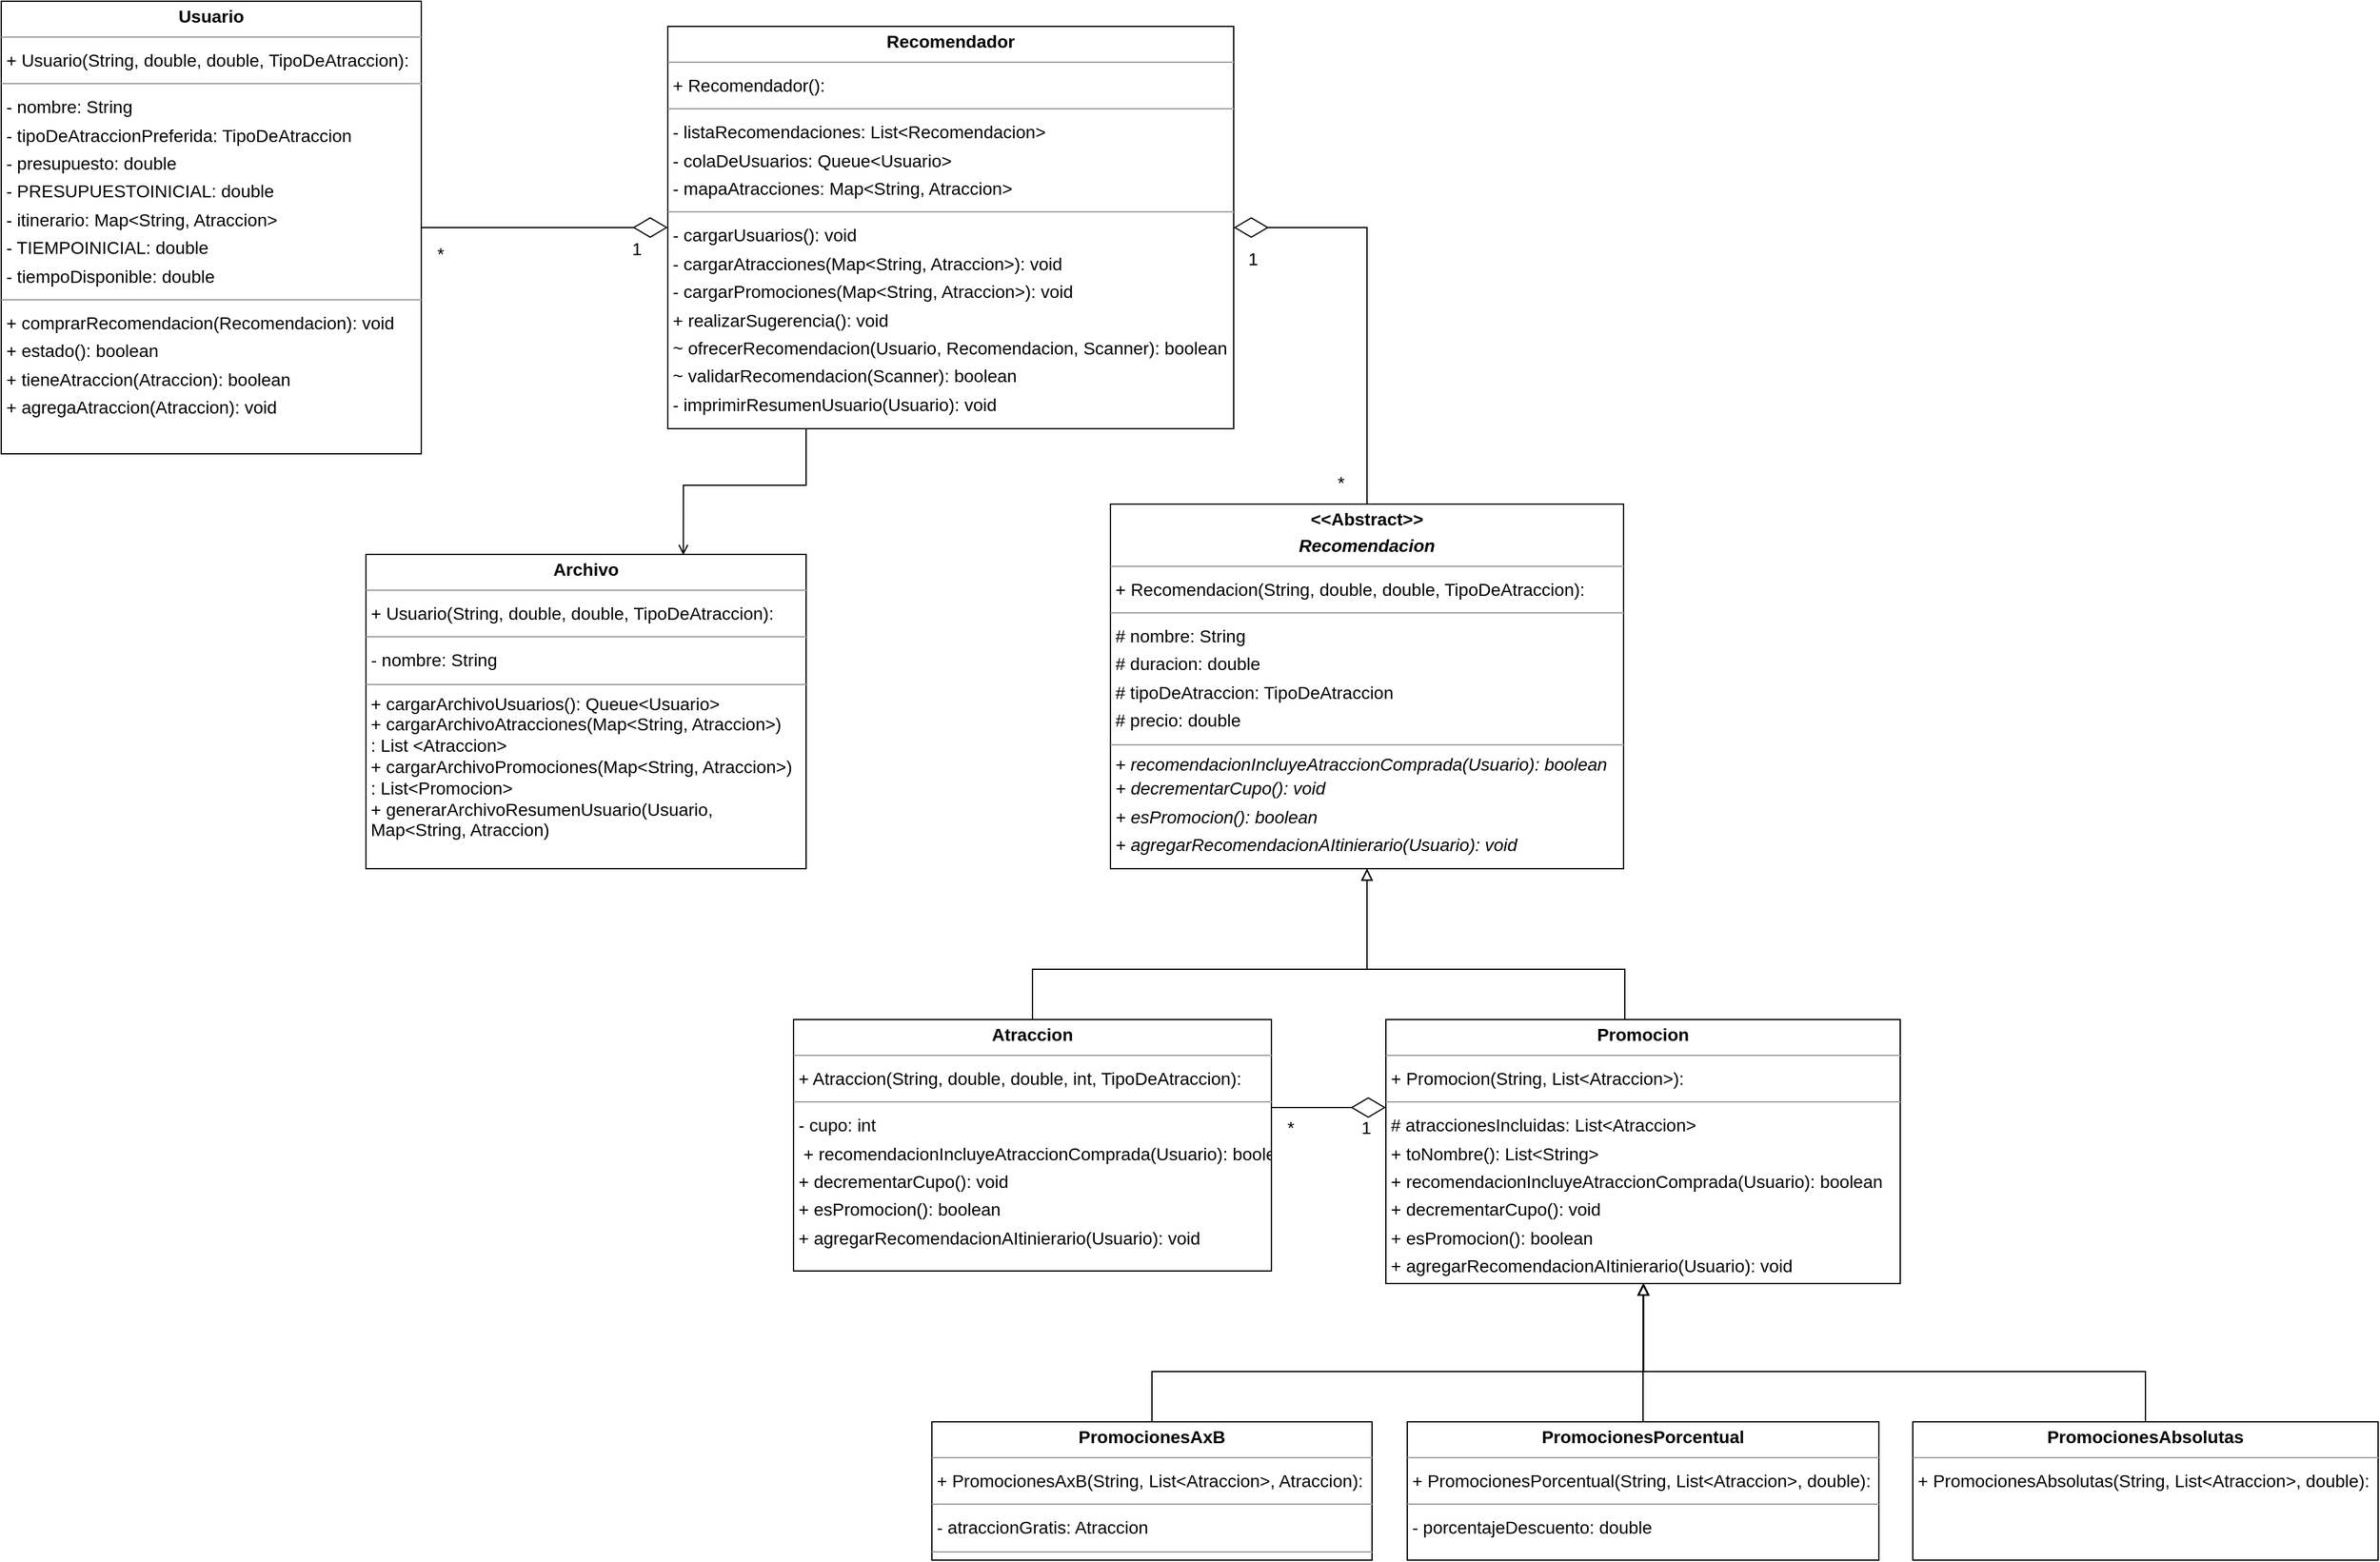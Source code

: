 <mxfile version="21.5.2" type="device">
  <diagram id="uTNh9R30vFDkxg3qyr1_" name="Página-1">
    <mxGraphModel dx="2000" dy="2080" grid="1" gridSize="10" guides="1" tooltips="1" connect="1" arrows="1" fold="1" page="0" pageScale="1" pageWidth="827" pageHeight="1169" background="none" math="0" shadow="0">
      <root>
        <mxCell id="0" />
        <mxCell id="1" parent="0" />
        <mxCell id="-eizAURnrcEfRXgATK65-2" style="edgeStyle=orthogonalEdgeStyle;rounded=0;orthogonalLoop=1;jettySize=auto;html=1;entryX=0.5;entryY=1;entryDx=0;entryDy=0;endArrow=block;endFill=0;endSize=7;" parent="1" source="node3" target="node2" edge="1">
          <mxGeometry relative="1" as="geometry">
            <mxPoint x="830" y="-300" as="targetPoint" />
            <Array as="points">
              <mxPoint x="560" y="-280" />
              <mxPoint x="826" y="-280" />
            </Array>
          </mxGeometry>
        </mxCell>
        <mxCell id="node3" value="&lt;p style=&quot;margin:0px;margin-top:4px;text-align:center;&quot;&gt;&lt;b&gt;Atraccion&lt;/b&gt;&lt;/p&gt;&lt;hr size=&quot;1&quot;&gt;&lt;p style=&quot;margin:0 0 0 4px;line-height:1.6;&quot;&gt;+ Atraccion(String, double, double, int, TipoDeAtraccion): &lt;/p&gt;&lt;hr size=&quot;1&quot;&gt;&lt;p style=&quot;margin:0 0 0 4px;line-height:1.6;&quot;&gt;- cupo: int&lt;/p&gt;&lt;p style=&quot;margin:0 0 0 4px;line-height:1.6;&quot;&gt;&lt;i style=&quot;border-color: var(--border-color);&quot;&gt;&amp;nbsp;&lt;/i&gt;&lt;span style=&quot;border-color: var(--border-color);&quot;&gt;+ recomendacionIncluyeAtraccionComprada(Usuario): boolean&lt;/span&gt;&lt;/p&gt;&lt;p style=&quot;border-color: var(--border-color); margin: 0px 0px 0px 4px; line-height: 1.6;&quot;&gt;&lt;span style=&quot;border-color: var(--border-color);&quot;&gt;+ decrementarCupo(): void&lt;br style=&quot;border-color: var(--border-color);&quot;&gt;+ esPromocion(): boolean&lt;br style=&quot;border-color: var(--border-color);&quot;&gt;+ agregarRecomendacionAItinierario(Usuario): void&lt;/span&gt;&lt;/p&gt;" style="verticalAlign=top;align=left;overflow=fill;fontSize=14;fontFamily=Helvetica;html=1;rounded=0;shadow=0;comic=0;labelBackgroundColor=none;strokeWidth=1;" parent="1" vertex="1">
          <mxGeometry x="370" y="-240" width="380" height="200" as="geometry" />
        </mxCell>
        <mxCell id="-eizAURnrcEfRXgATK65-1" style="edgeStyle=orthogonalEdgeStyle;rounded=0;orthogonalLoop=1;jettySize=auto;html=1;entryX=0.5;entryY=1;entryDx=0;entryDy=0;endArrow=block;endFill=0;endSize=7;" parent="1" source="node5" target="node2" edge="1">
          <mxGeometry relative="1" as="geometry">
            <mxPoint x="830" y="-300" as="targetPoint" />
            <Array as="points">
              <mxPoint x="1031" y="-280" />
              <mxPoint x="826" y="-280" />
            </Array>
          </mxGeometry>
        </mxCell>
        <mxCell id="node5" value="&lt;p style=&quot;margin:0px;margin-top:4px;text-align:center;&quot;&gt;&lt;b&gt;Promocion&lt;/b&gt;&lt;/p&gt;&lt;hr size=&quot;1&quot;&gt;&lt;p style=&quot;margin:0 0 0 4px;line-height:1.6;&quot;&gt;+ Promocion(String, List&amp;lt;Atraccion&amp;gt;): &lt;/p&gt;&lt;hr size=&quot;1&quot;&gt;&lt;p style=&quot;margin:0 0 0 4px;line-height:1.6;&quot;&gt;# atraccionesIncluidas: List&amp;lt;Atraccion&amp;gt;&lt;/p&gt;&lt;p style=&quot;margin:0 0 0 4px;line-height:1.6;&quot;&gt;+ toNombre(): List&amp;lt;String&amp;gt;&lt;/p&gt;&lt;p style=&quot;margin:0 0 0 4px;line-height:1.6;&quot;&gt;&lt;span style=&quot;background-color: initial;&quot;&gt;+ recomendacionIncluyeAtraccionComprada(Usuario): boolean&lt;/span&gt;&lt;/p&gt;&lt;p style=&quot;border-color: var(--border-color); margin: 0px 0px 0px 4px; line-height: 1.6;&quot;&gt;&lt;span style=&quot;border-color: var(--border-color);&quot;&gt;+ decrementarCupo(): void&lt;br style=&quot;border-color: var(--border-color);&quot;&gt;+ esPromocion(): boolean&lt;br style=&quot;border-color: var(--border-color);&quot;&gt;+ agregarRecomendacionAItinierario(Usuario): void&lt;/span&gt;&lt;/p&gt;" style="verticalAlign=top;align=left;overflow=fill;fontSize=14;fontFamily=Helvetica;html=1;rounded=0;shadow=0;comic=0;labelBackgroundColor=none;strokeWidth=1;" parent="1" vertex="1">
          <mxGeometry x="841" y="-240" width="409" height="210" as="geometry" />
        </mxCell>
        <mxCell id="-eizAURnrcEfRXgATK65-6" style="edgeStyle=orthogonalEdgeStyle;rounded=0;orthogonalLoop=1;jettySize=auto;html=1;endArrow=block;endFill=0;endSize=7;" parent="1" source="node12" edge="1">
          <mxGeometry relative="1" as="geometry">
            <mxPoint x="1046" y="-30" as="targetPoint" />
            <Array as="points">
              <mxPoint x="1445" y="40" />
              <mxPoint x="1046" y="40" />
            </Array>
          </mxGeometry>
        </mxCell>
        <mxCell id="node12" value="&lt;p style=&quot;margin:0px;margin-top:4px;text-align:center;&quot;&gt;&lt;b&gt;PromocionesAbsolutas&lt;/b&gt;&lt;/p&gt;&lt;hr size=&quot;1&quot;&gt;&lt;p style=&quot;margin:0 0 0 4px;line-height:1.6;&quot;&gt;+ PromocionesAbsolutas(String, List&amp;lt;Atraccion&amp;gt;, double): &lt;/p&gt;" style="verticalAlign=top;align=left;overflow=fill;fontSize=14;fontFamily=Helvetica;html=1;rounded=0;shadow=0;comic=0;labelBackgroundColor=none;strokeWidth=1;" parent="1" vertex="1">
          <mxGeometry x="1260" y="80" width="370" height="110" as="geometry" />
        </mxCell>
        <mxCell id="-eizAURnrcEfRXgATK65-5" style="edgeStyle=orthogonalEdgeStyle;rounded=0;orthogonalLoop=1;jettySize=auto;html=1;exitX=0.5;exitY=0;exitDx=0;exitDy=0;endArrow=block;endFill=0;endSize=7;" parent="1" source="node6" edge="1">
          <mxGeometry relative="1" as="geometry">
            <Array as="points">
              <mxPoint x="655" y="40" />
              <mxPoint x="1046" y="40" />
            </Array>
            <mxPoint x="1046" y="-30" as="targetPoint" />
          </mxGeometry>
        </mxCell>
        <mxCell id="node6" value="&lt;p style=&quot;margin:0px;margin-top:4px;text-align:center;&quot;&gt;&lt;b&gt;PromocionesAxB&lt;/b&gt;&lt;/p&gt;&lt;hr size=&quot;1&quot;&gt;&lt;p style=&quot;margin:0 0 0 4px;line-height:1.6;&quot;&gt;+ PromocionesAxB(String, List&amp;lt;Atraccion&amp;gt;, Atraccion): &lt;/p&gt;&lt;hr size=&quot;1&quot;&gt;&lt;p style=&quot;margin:0 0 0 4px;line-height:1.6;&quot;&gt;- atraccionGratis: Atraccion&lt;/p&gt;&lt;hr size=&quot;1&quot;&gt;" style="verticalAlign=top;align=left;overflow=fill;fontSize=14;fontFamily=Helvetica;html=1;rounded=0;shadow=0;comic=0;labelBackgroundColor=none;strokeWidth=1;" parent="1" vertex="1">
          <mxGeometry x="480" y="80" width="350" height="110" as="geometry" />
        </mxCell>
        <mxCell id="-eizAURnrcEfRXgATK65-3" value="" style="edgeStyle=orthogonalEdgeStyle;rounded=0;orthogonalLoop=1;jettySize=auto;html=1;entryX=0.5;entryY=1;entryDx=0;entryDy=0;endArrow=block;endFill=0;endSize=7;" parent="1" source="node10" target="node5" edge="1">
          <mxGeometry relative="1" as="geometry">
            <mxPoint x="1045.5" y="-170" as="targetPoint" />
          </mxGeometry>
        </mxCell>
        <mxCell id="node10" value="&lt;p style=&quot;margin:0px;margin-top:4px;text-align:center;&quot;&gt;&lt;b&gt;PromocionesPorcentual&lt;/b&gt;&lt;/p&gt;&lt;hr size=&quot;1&quot;&gt;&lt;p style=&quot;margin:0 0 0 4px;line-height:1.6;&quot;&gt;+ PromocionesPorcentual(String, List&amp;lt;Atraccion&amp;gt;, double): &lt;/p&gt;&lt;hr size=&quot;1&quot;&gt;&lt;p style=&quot;margin:0 0 0 4px;line-height:1.6;&quot;&gt;- porcentajeDescuento: double&lt;/p&gt;" style="verticalAlign=top;align=left;overflow=fill;fontSize=14;fontFamily=Helvetica;html=1;rounded=0;shadow=0;comic=0;labelBackgroundColor=none;strokeWidth=1;" parent="1" vertex="1">
          <mxGeometry x="858" y="80" width="375" height="110" as="geometry" />
        </mxCell>
        <mxCell id="node2" value="&lt;p style=&quot;margin:0px;margin-top:4px;text-align:center;&quot;&gt;&lt;b&gt;&amp;lt;&amp;lt;Abstract&amp;gt;&amp;gt;&lt;br&gt;&lt;/b&gt;&lt;/p&gt;&lt;p style=&quot;margin:0px;margin-top:4px;text-align:center;&quot;&gt;&lt;b&gt;&lt;i&gt;Recomendacion&lt;/i&gt;&lt;/b&gt;&lt;/p&gt;&lt;hr size=&quot;1&quot;&gt;&lt;p style=&quot;margin:0 0 0 4px;line-height:1.6;&quot;&gt;+ Recomendacion(String, double, double, TipoDeAtraccion): &lt;/p&gt;&lt;hr size=&quot;1&quot;&gt;&lt;p style=&quot;margin:0 0 0 4px;line-height:1.6;&quot;&gt;# nombre: String&lt;br&gt;# duracion: double&lt;br&gt;# tipoDeAtraccion: TipoDeAtraccion&lt;br&gt;# precio: double&lt;/p&gt;&lt;hr size=&quot;1&quot;&gt;&lt;i&gt;&amp;nbsp;+ recomendacionIncluyeAtraccionComprada(Usuario): boolean&lt;/i&gt;&lt;p style=&quot;margin:0 0 0 4px;line-height:1.6;&quot;&gt;&lt;i&gt;+ decrementarCupo(): void&lt;br&gt;+ esPromocion(): boolean&lt;br&gt;+ agregarRecomendacionAItinierario(Usuario): void&lt;/i&gt;&lt;br&gt;&lt;/p&gt;" style="verticalAlign=top;align=left;overflow=fill;fontSize=14;fontFamily=Helvetica;html=1;rounded=0;shadow=0;comic=0;labelBackgroundColor=none;strokeWidth=1;" parent="1" vertex="1">
          <mxGeometry x="622" y="-650" width="408" height="290" as="geometry" />
        </mxCell>
        <mxCell id="node8" value="&lt;p style=&quot;margin:0px;margin-top:4px;text-align:center;&quot;&gt;&lt;b&gt;Recomendador&lt;/b&gt;&lt;/p&gt;&lt;hr size=&quot;1&quot;&gt;&lt;p style=&quot;margin:0 0 0 4px;line-height:1.6;&quot;&gt;+ Recomendador(): &lt;/p&gt;&lt;hr size=&quot;1&quot;&gt;&lt;p style=&quot;margin:0 0 0 4px;line-height:1.6;&quot;&gt;- listaRecomendaciones: List&amp;lt;Recomendacion&amp;gt;&lt;br&gt;- colaDeUsuarios: Queue&amp;lt;Usuario&amp;gt;&lt;/p&gt;&lt;p style=&quot;margin:0 0 0 4px;line-height:1.6;&quot;&gt;- mapaAtracciones: Map&amp;lt;String, Atraccion&amp;gt;&lt;br&gt;&lt;/p&gt;&lt;hr size=&quot;1&quot;&gt;&lt;p style=&quot;margin:0 0 0 4px;line-height:1.6;&quot;&gt;- cargarUsuarios(): void&lt;/p&gt;&lt;p style=&quot;margin:0 0 0 4px;line-height:1.6;&quot;&gt;- cargarAtracciones(Map&amp;lt;String, Atraccion&amp;gt;): void&lt;/p&gt;&lt;p style=&quot;margin:0 0 0 4px;line-height:1.6;&quot;&gt;- cargarPromociones(Map&amp;lt;String, Atraccion&amp;gt;): void&lt;br&gt;+ realizarSugerencia(): void&lt;br&gt;~ ofrecerRecomendacion(Usuario, Recomendacion, Scanner): boolean&lt;br&gt;~ validarRecomendacion(Scanner): boolean&lt;br&gt;&lt;/p&gt;&lt;p style=&quot;margin:0 0 0 4px;line-height:1.6;&quot;&gt;- imprimirResumenUsuario(Usuario): void&lt;br&gt;&lt;/p&gt;" style="verticalAlign=top;align=left;overflow=fill;fontSize=14;fontFamily=Helvetica;html=1;rounded=0;shadow=0;comic=0;labelBackgroundColor=none;strokeWidth=1;" parent="1" vertex="1">
          <mxGeometry x="270" y="-1030" width="450" height="320" as="geometry" />
        </mxCell>
        <mxCell id="node7" value="&lt;p style=&quot;margin:0px;margin-top:4px;text-align:center;&quot;&gt;&lt;b&gt;Usuario&lt;/b&gt;&lt;/p&gt;&lt;hr size=&quot;1&quot;&gt;&lt;p style=&quot;margin:0 0 0 4px;line-height:1.6;&quot;&gt;+ Usuario(String, double, double, TipoDeAtraccion): &lt;/p&gt;&lt;hr size=&quot;1&quot;&gt;&lt;p style=&quot;margin:0 0 0 4px;line-height:1.6;&quot;&gt;- nombre: String&lt;br&gt;- tipoDeAtraccionPreferida: TipoDeAtraccion&lt;br&gt;- presupuesto: double&lt;br&gt;- PRESUPUESTOINICIAL: double&lt;br&gt;- itinerario: Map&amp;lt;String, Atraccion&amp;gt;&lt;br&gt;- TIEMPOINICIAL: double&lt;br&gt;- tiempoDisponible: double&lt;/p&gt;&lt;hr size=&quot;1&quot;&gt;&lt;p style=&quot;margin:0 0 0 4px;line-height:1.6;&quot;&gt;+ comprarRecomendacion(Recomendacion): void&lt;br&gt;+ estado(): boolean&lt;/p&gt;&lt;p style=&quot;margin:0 0 0 4px;line-height:1.6;&quot;&gt;+ tieneAtraccion(Atraccion): boolean&lt;/p&gt;&lt;p style=&quot;margin:0 0 0 4px;line-height:1.6;&quot;&gt;+ agregaAtraccion(Atraccion): void&lt;br&gt;&lt;/p&gt;" style="verticalAlign=top;align=left;overflow=fill;fontSize=14;fontFamily=Helvetica;html=1;rounded=0;shadow=0;comic=0;labelBackgroundColor=none;strokeWidth=1;" parent="1" vertex="1">
          <mxGeometry x="-260" y="-1050" width="334" height="360" as="geometry" />
        </mxCell>
        <mxCell id="-JzUjSOINS1GA7s7eUDL-4" value="" style="group" parent="1" vertex="1" connectable="0">
          <mxGeometry x="750" y="-170" width="90" height="31" as="geometry" />
        </mxCell>
        <mxCell id="-eizAURnrcEfRXgATK65-7" value="" style="edgeStyle=orthogonalEdgeStyle;rounded=0;orthogonalLoop=1;jettySize=auto;html=1;endArrow=diamondThin;endFill=0;endSize=25;" parent="-JzUjSOINS1GA7s7eUDL-4" source="node3" target="node5" edge="1">
          <mxGeometry relative="1" as="geometry">
            <Array as="points">
              <mxPoint x="65" />
              <mxPoint x="65" />
            </Array>
          </mxGeometry>
        </mxCell>
        <mxCell id="-JzUjSOINS1GA7s7eUDL-3" value="" style="group" parent="-JzUjSOINS1GA7s7eUDL-4" vertex="1" connectable="0">
          <mxGeometry y="1" width="90" height="30" as="geometry" />
        </mxCell>
        <mxCell id="-JzUjSOINS1GA7s7eUDL-1" value="&lt;font style=&quot;font-size: 14px;&quot;&gt;1&lt;/font&gt;" style="text;html=1;align=center;verticalAlign=middle;resizable=0;points=[];autosize=1;strokeColor=none;fillColor=none;" parent="-JzUjSOINS1GA7s7eUDL-3" vertex="1">
          <mxGeometry x="60" width="30" height="30" as="geometry" />
        </mxCell>
        <mxCell id="-JzUjSOINS1GA7s7eUDL-2" value="&lt;font style=&quot;font-size: 14px;&quot;&gt;*&lt;/font&gt;" style="text;html=1;align=center;verticalAlign=middle;resizable=0;points=[];autosize=1;strokeColor=none;fillColor=none;container=1;" parent="-JzUjSOINS1GA7s7eUDL-3" vertex="1">
          <mxGeometry width="30" height="30" as="geometry" />
        </mxCell>
        <mxCell id="-JzUjSOINS1GA7s7eUDL-16" value="" style="group" parent="1" vertex="1" connectable="0">
          <mxGeometry x="74" y="-890" width="210" height="30" as="geometry" />
        </mxCell>
        <mxCell id="-JzUjSOINS1GA7s7eUDL-9" style="edgeStyle=orthogonalEdgeStyle;rounded=0;orthogonalLoop=1;jettySize=auto;html=1;entryX=0;entryY=0.5;entryDx=0;entryDy=0;endArrow=diamondThin;endFill=0;endSize=25;" parent="-JzUjSOINS1GA7s7eUDL-16" source="node7" target="node8" edge="1">
          <mxGeometry relative="1" as="geometry" />
        </mxCell>
        <mxCell id="-JzUjSOINS1GA7s7eUDL-17" value="" style="group" parent="1" vertex="1" connectable="0">
          <mxGeometry x="720" y="-872.5" width="100" height="220" as="geometry" />
        </mxCell>
        <mxCell id="-JzUjSOINS1GA7s7eUDL-8" style="edgeStyle=orthogonalEdgeStyle;rounded=0;orthogonalLoop=1;jettySize=auto;html=1;entryX=1;entryY=0.5;entryDx=0;entryDy=0;endArrow=diamondThin;endFill=0;endSize=25;" parent="-JzUjSOINS1GA7s7eUDL-17" source="node2" target="node8" edge="1">
          <mxGeometry relative="1" as="geometry" />
        </mxCell>
        <mxCell id="-JzUjSOINS1GA7s7eUDL-12" value="&lt;div&gt;&lt;br&gt;&lt;/div&gt;&lt;div&gt;&lt;font style=&quot;font-size: 14px;&quot;&gt;1&lt;/font&gt;&lt;br&gt;&lt;/div&gt;" style="text;html=1;align=center;verticalAlign=middle;resizable=0;points=[];autosize=1;strokeColor=none;fillColor=none;" parent="-JzUjSOINS1GA7s7eUDL-17" vertex="1">
          <mxGeometry width="30" height="40" as="geometry" />
        </mxCell>
        <mxCell id="-JzUjSOINS1GA7s7eUDL-13" value="&lt;font style=&quot;font-size: 14px;&quot;&gt;*&lt;/font&gt;" style="text;html=1;align=center;verticalAlign=middle;resizable=0;points=[];autosize=1;strokeColor=none;fillColor=none;" parent="-JzUjSOINS1GA7s7eUDL-17" vertex="1">
          <mxGeometry x="70" y="190" width="30" height="30" as="geometry" />
        </mxCell>
        <mxCell id="ex90sDaNV0NfIboibU7z-7" style="edgeStyle=orthogonalEdgeStyle;rounded=0;orthogonalLoop=1;jettySize=auto;html=1;endArrow=open;endFill=0;entryX=0.721;entryY=0.002;entryDx=0;entryDy=0;entryPerimeter=0;" parent="1" target="ex90sDaNV0NfIboibU7z-6" edge="1">
          <mxGeometry relative="1" as="geometry">
            <mxPoint x="380" y="-710" as="sourcePoint" />
            <Array as="points">
              <mxPoint x="380" y="-665" />
              <mxPoint x="282" y="-665" />
            </Array>
            <mxPoint x="211.4" y="-664.25" as="targetPoint" />
          </mxGeometry>
        </mxCell>
        <mxCell id="ex90sDaNV0NfIboibU7z-6" value="&lt;p style=&quot;margin:0px;margin-top:4px;text-align:center;&quot;&gt;&lt;b&gt;Archivo&lt;/b&gt;&lt;br&gt;&lt;/p&gt;&lt;hr size=&quot;1&quot;&gt;&lt;p style=&quot;margin:0 0 0 4px;line-height:1.6;&quot;&gt;+ Usuario(String, double, double, TipoDeAtraccion): &lt;/p&gt;&lt;hr size=&quot;1&quot;&gt;&lt;p style=&quot;margin:0 0 0 4px;line-height:1.6;&quot;&gt;- nombre: String&lt;/p&gt;&lt;hr size=&quot;1&quot;&gt;&lt;div&gt;&amp;nbsp;+ cargarArchivoUsuarios(): Queue&amp;lt;Usuario&amp;gt;&lt;/div&gt;&lt;div&gt;&amp;nbsp;+ cargarArchivoAtracciones(Map&amp;lt;String, Atraccion&amp;gt;&lt;span style=&quot;background-color: initial;&quot;&gt;)&lt;/span&gt;&lt;/div&gt;&lt;div&gt;&lt;span style=&quot;background-color: initial;&quot;&gt;&amp;nbsp;: List &amp;lt;Atraccion&amp;gt;&amp;nbsp;&lt;/span&gt;&lt;/div&gt;&lt;div&gt;&lt;span style=&quot;background-color: initial;&quot;&gt;&amp;nbsp;+ cargarArchivoPromociones(Map&amp;lt;String, Atraccion&amp;gt;)&lt;/span&gt;&lt;/div&gt;&lt;div&gt;&amp;nbsp;: List&amp;lt;Promocion&amp;gt;&lt;/div&gt;&lt;div&gt;&amp;nbsp;+ generarArchivoResumenUsuario(Usuario,&lt;/div&gt;&lt;div&gt;&amp;nbsp;Map&amp;lt;String, Atraccion)&lt;/div&gt;" style="verticalAlign=top;align=left;overflow=fill;fontSize=14;fontFamily=Helvetica;html=1;rounded=0;shadow=0;comic=0;labelBackgroundColor=none;strokeWidth=1;" parent="1" vertex="1">
          <mxGeometry x="30" y="-610" width="350" height="250" as="geometry" />
        </mxCell>
        <mxCell id="-JzUjSOINS1GA7s7eUDL-15" value="&lt;font style=&quot;font-size: 14px;&quot;&gt;*&lt;/font&gt;" style="text;html=1;align=center;verticalAlign=middle;resizable=0;points=[];autosize=1;strokeColor=none;fillColor=none;" parent="1" vertex="1">
          <mxGeometry x="74" y="-864.186" width="30" height="30" as="geometry" />
        </mxCell>
        <mxCell id="-JzUjSOINS1GA7s7eUDL-14" value="&lt;div&gt;&lt;br&gt;&lt;/div&gt;&lt;div&gt;&lt;font style=&quot;font-size: 14px;&quot;&gt;1&lt;/font&gt;&lt;br&gt;&lt;/div&gt;" style="text;html=1;align=center;verticalAlign=middle;resizable=0;points=[];autosize=1;strokeColor=none;fillColor=none;" parent="1" vertex="1">
          <mxGeometry x="229.997" y="-880" width="30" height="40" as="geometry" />
        </mxCell>
      </root>
    </mxGraphModel>
  </diagram>
</mxfile>
